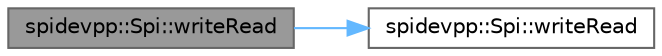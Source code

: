 digraph "spidevpp::Spi::writeRead"
{
 // LATEX_PDF_SIZE
  bgcolor="transparent";
  edge [fontname=Helvetica,fontsize=10,labelfontname=Helvetica,labelfontsize=10];
  node [fontname=Helvetica,fontsize=10,shape=box,height=0.2,width=0.4];
  rankdir="LR";
  Node1 [label="spidevpp::Spi::writeRead",height=0.2,width=0.4,color="gray40", fillcolor="grey60", style="filled", fontcolor="black",tooltip=" "];
  Node1 -> Node2 [color="steelblue1",style="solid"];
  Node2 [label="spidevpp::Spi::writeRead",height=0.2,width=0.4,color="grey40", fillcolor="white", style="filled",URL="$classspidevpp_1_1_spi.html#a4ba82061fa64e934b0fdc1a10bcfccd8",tooltip=" "];
}
